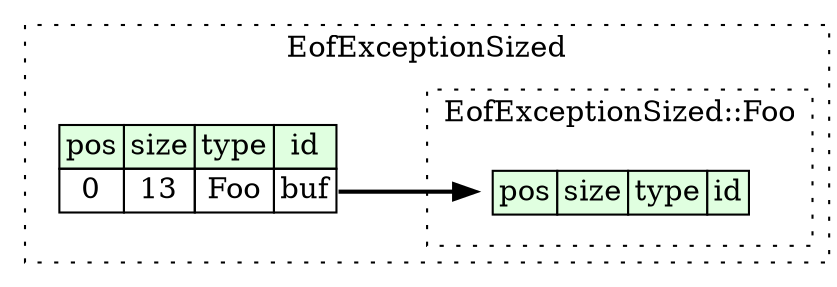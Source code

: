 digraph {
	rankdir=LR;
	node [shape=plaintext];
	subgraph cluster__eof_exception_sized {
		label="EofExceptionSized";
		graph[style=dotted];

		eof_exception_sized__seq [label=<<TABLE BORDER="0" CELLBORDER="1" CELLSPACING="0">
			<TR><TD BGCOLOR="#E0FFE0">pos</TD><TD BGCOLOR="#E0FFE0">size</TD><TD BGCOLOR="#E0FFE0">type</TD><TD BGCOLOR="#E0FFE0">id</TD></TR>
			<TR><TD PORT="buf_pos">0</TD><TD PORT="buf_size">13</TD><TD>Foo</TD><TD PORT="buf_type">buf</TD></TR>
		</TABLE>>];
		subgraph cluster__foo {
			label="EofExceptionSized::Foo";
			graph[style=dotted];

			foo__seq [label=<<TABLE BORDER="0" CELLBORDER="1" CELLSPACING="0">
				<TR><TD BGCOLOR="#E0FFE0">pos</TD><TD BGCOLOR="#E0FFE0">size</TD><TD BGCOLOR="#E0FFE0">type</TD><TD BGCOLOR="#E0FFE0">id</TD></TR>
			</TABLE>>];
		}
	}
	eof_exception_sized__seq:buf_type -> foo__seq [style=bold];
}
